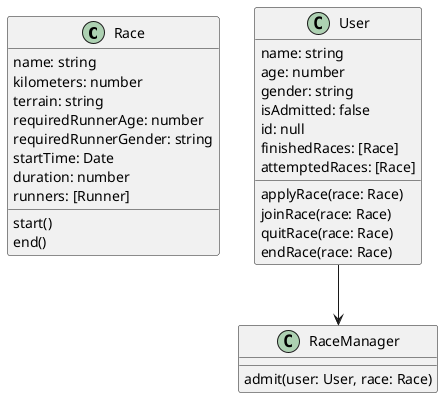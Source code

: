 @startuml
class Race {
    name: string
    kilometers: number
    terrain: string
    requiredRunnerAge: number
    requiredRunnerGender: string
    startTime: Date
    duration: number
    runners: [Runner]

    start()
    end()
}

class User {
    name: string
    age: number
    gender: string
    isAdmitted: false
    id: null
    finishedRaces: [Race]
    attemptedRaces: [Race]

    applyRace(race: Race)
    joinRace(race: Race)
    quitRace(race: Race)
    endRace(race: Race)
}

class RaceManager {
    admit(user: User, race: Race)
}

User --> RaceManager

@enduml
